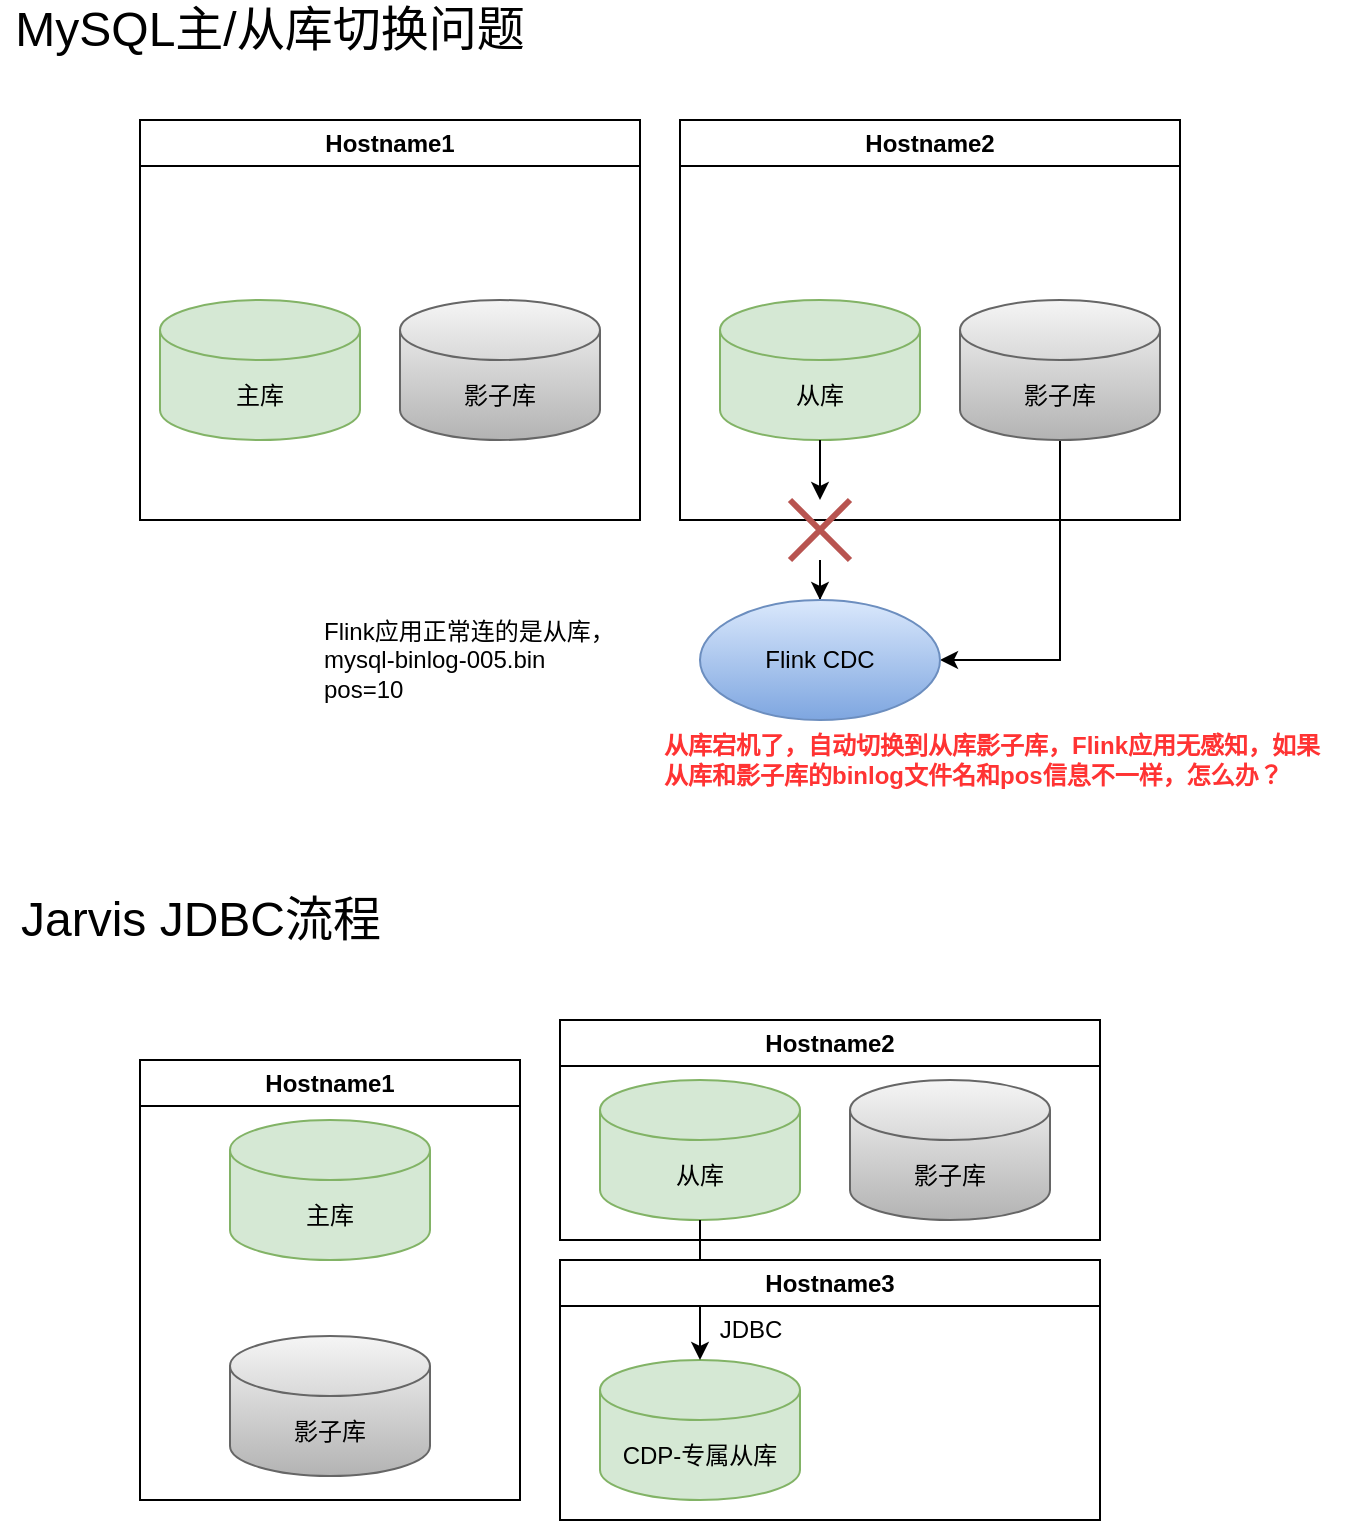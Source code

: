 <mxfile version="22.0.8" type="github">
  <diagram name="Page-1" id="32ATZdngchGKsi4qy3dn">
    <mxGraphModel dx="934" dy="562" grid="1" gridSize="10" guides="1" tooltips="1" connect="1" arrows="1" fold="1" page="1" pageScale="1" pageWidth="850" pageHeight="1100" math="0" shadow="0">
      <root>
        <mxCell id="0" />
        <mxCell id="1" parent="0" />
        <mxCell id="y7jmpfKo2dBx63ZG00Ak-2" value="&lt;font style=&quot;font-size: 24px;&quot;&gt;MySQL主/从库切换问题&lt;/font&gt;" style="text;html=1;strokeColor=none;fillColor=none;align=center;verticalAlign=middle;whiteSpace=wrap;rounded=0;" parent="1" vertex="1">
          <mxGeometry x="10" y="70" width="270" height="30" as="geometry" />
        </mxCell>
        <mxCell id="y7jmpfKo2dBx63ZG00Ak-3" value="主库" style="shape=cylinder3;whiteSpace=wrap;html=1;boundedLbl=1;backgroundOutline=1;size=15;fillColor=#d5e8d4;strokeColor=#82b366;" parent="1" vertex="1">
          <mxGeometry x="90" y="220" width="100" height="70" as="geometry" />
        </mxCell>
        <mxCell id="y7jmpfKo2dBx63ZG00Ak-4" value="影子库" style="shape=cylinder3;whiteSpace=wrap;html=1;boundedLbl=1;backgroundOutline=1;size=15;fillColor=#f5f5f5;gradientColor=#b3b3b3;strokeColor=#666666;" parent="1" vertex="1">
          <mxGeometry x="210" y="220" width="100" height="70" as="geometry" />
        </mxCell>
        <mxCell id="JSxCDw3PMIhSAgQZjtiB-2" style="edgeStyle=orthogonalEdgeStyle;rounded=0;orthogonalLoop=1;jettySize=auto;html=1;exitX=0.5;exitY=1;exitDx=0;exitDy=0;exitPerimeter=0;" edge="1" parent="1" source="y7jmpfKo2dBx63ZG00Ak-18" target="y7jmpfKo2dBx63ZG00Ak-15">
          <mxGeometry relative="1" as="geometry" />
        </mxCell>
        <mxCell id="y7jmpfKo2dBx63ZG00Ak-5" value="从库" style="shape=cylinder3;whiteSpace=wrap;html=1;boundedLbl=1;backgroundOutline=1;size=15;fillColor=#d5e8d4;strokeColor=#82b366;" parent="1" vertex="1">
          <mxGeometry x="370" y="220" width="100" height="70" as="geometry" />
        </mxCell>
        <mxCell id="JSxCDw3PMIhSAgQZjtiB-3" style="edgeStyle=orthogonalEdgeStyle;rounded=0;orthogonalLoop=1;jettySize=auto;html=1;exitX=0.5;exitY=1;exitDx=0;exitDy=0;exitPerimeter=0;entryX=1;entryY=0.5;entryDx=0;entryDy=0;" edge="1" parent="1" source="y7jmpfKo2dBx63ZG00Ak-6" target="y7jmpfKo2dBx63ZG00Ak-15">
          <mxGeometry relative="1" as="geometry" />
        </mxCell>
        <mxCell id="y7jmpfKo2dBx63ZG00Ak-6" value="影子库" style="shape=cylinder3;whiteSpace=wrap;html=1;boundedLbl=1;backgroundOutline=1;size=15;fillColor=#f5f5f5;gradientColor=#b3b3b3;strokeColor=#666666;" parent="1" vertex="1">
          <mxGeometry x="490" y="220" width="100" height="70" as="geometry" />
        </mxCell>
        <mxCell id="y7jmpfKo2dBx63ZG00Ak-7" value="Hostname1" style="swimlane;whiteSpace=wrap;html=1;" parent="1" vertex="1">
          <mxGeometry x="80" y="130" width="250" height="200" as="geometry" />
        </mxCell>
        <mxCell id="y7jmpfKo2dBx63ZG00Ak-8" value="Hostname2" style="swimlane;whiteSpace=wrap;html=1;" parent="1" vertex="1">
          <mxGeometry x="350" y="130" width="250" height="200" as="geometry" />
        </mxCell>
        <mxCell id="y7jmpfKo2dBx63ZG00Ak-15" value="Flink CDC" style="ellipse;whiteSpace=wrap;html=1;fillColor=#dae8fc;gradientColor=#7ea6e0;strokeColor=#6c8ebf;" parent="1" vertex="1">
          <mxGeometry x="360" y="370" width="120" height="60" as="geometry" />
        </mxCell>
        <mxCell id="y7jmpfKo2dBx63ZG00Ak-17" value="Flink应用正常连的是从库，&lt;br&gt;mysql-binlog-005.bin &lt;br&gt;pos=10" style="text;html=1;align=left;verticalAlign=middle;resizable=0;points=[];autosize=1;strokeColor=none;fillColor=none;" parent="1" vertex="1">
          <mxGeometry x="170" y="370" width="170" height="60" as="geometry" />
        </mxCell>
        <mxCell id="y7jmpfKo2dBx63ZG00Ak-21" value="&lt;b&gt;&lt;font color=&quot;#ff3333&quot;&gt;从库宕机了，自动切换到从库影子库，Flink应用无感知，如果&lt;br&gt;从库和影子库的binlog文件名和pos信息不一样，怎么办？&lt;/font&gt;&lt;/b&gt;" style="text;html=1;align=left;verticalAlign=middle;resizable=0;points=[];autosize=1;strokeColor=none;fillColor=none;" parent="1" vertex="1">
          <mxGeometry x="340" y="430" width="350" height="40" as="geometry" />
        </mxCell>
        <mxCell id="JSxCDw3PMIhSAgQZjtiB-4" value="" style="edgeStyle=orthogonalEdgeStyle;rounded=0;orthogonalLoop=1;jettySize=auto;html=1;exitX=0.5;exitY=1;exitDx=0;exitDy=0;exitPerimeter=0;" edge="1" parent="1" source="y7jmpfKo2dBx63ZG00Ak-5" target="y7jmpfKo2dBx63ZG00Ak-18">
          <mxGeometry relative="1" as="geometry">
            <mxPoint x="420" y="290" as="sourcePoint" />
            <mxPoint x="420" y="370" as="targetPoint" />
          </mxGeometry>
        </mxCell>
        <mxCell id="y7jmpfKo2dBx63ZG00Ak-18" value="" style="shape=umlDestroy;whiteSpace=wrap;html=1;strokeWidth=3;targetShapes=umlLifeline;fillColor=#f8cecc;strokeColor=#b85450;gradientColor=#ea6b66;" parent="1" vertex="1">
          <mxGeometry x="405" y="320" width="30" height="30" as="geometry" />
        </mxCell>
        <mxCell id="JSxCDw3PMIhSAgQZjtiB-5" value="&lt;font style=&quot;font-size: 24px;&quot;&gt;Jarvis JDBC流程&lt;/font&gt;" style="text;html=1;align=center;verticalAlign=middle;resizable=0;points=[];autosize=1;strokeColor=none;fillColor=none;" vertex="1" parent="1">
          <mxGeometry x="10" y="510" width="200" height="40" as="geometry" />
        </mxCell>
        <mxCell id="JSxCDw3PMIhSAgQZjtiB-9" value="从库" style="shape=cylinder3;whiteSpace=wrap;html=1;boundedLbl=1;backgroundOutline=1;size=15;fillColor=#d5e8d4;strokeColor=#82b366;" vertex="1" parent="1">
          <mxGeometry x="310" y="610" width="100" height="70" as="geometry" />
        </mxCell>
        <mxCell id="JSxCDw3PMIhSAgQZjtiB-10" value="影子库" style="shape=cylinder3;whiteSpace=wrap;html=1;boundedLbl=1;backgroundOutline=1;size=15;fillColor=#f5f5f5;strokeColor=#666666;gradientColor=#b3b3b3;" vertex="1" parent="1">
          <mxGeometry x="435" y="610" width="100" height="70" as="geometry" />
        </mxCell>
        <mxCell id="JSxCDw3PMIhSAgQZjtiB-11" value="CDP-专属从库" style="shape=cylinder3;whiteSpace=wrap;html=1;boundedLbl=1;backgroundOutline=1;size=15;fillColor=#d5e8d4;strokeColor=#82b366;" vertex="1" parent="1">
          <mxGeometry x="310" y="750" width="100" height="70" as="geometry" />
        </mxCell>
        <mxCell id="JSxCDw3PMIhSAgQZjtiB-12" style="edgeStyle=orthogonalEdgeStyle;rounded=0;orthogonalLoop=1;jettySize=auto;html=1;exitX=0.5;exitY=1;exitDx=0;exitDy=0;exitPerimeter=0;entryX=0.5;entryY=0;entryDx=0;entryDy=0;entryPerimeter=0;" edge="1" parent="1" source="JSxCDw3PMIhSAgQZjtiB-9" target="JSxCDw3PMIhSAgQZjtiB-11">
          <mxGeometry relative="1" as="geometry" />
        </mxCell>
        <mxCell id="JSxCDw3PMIhSAgQZjtiB-13" value="JDBC" style="text;html=1;align=center;verticalAlign=middle;resizable=0;points=[];autosize=1;strokeColor=none;fillColor=none;" vertex="1" parent="1">
          <mxGeometry x="360" y="720" width="50" height="30" as="geometry" />
        </mxCell>
        <mxCell id="JSxCDw3PMIhSAgQZjtiB-14" value="Hostname1" style="swimlane;whiteSpace=wrap;html=1;" vertex="1" parent="1">
          <mxGeometry x="80" y="600" width="190" height="220" as="geometry" />
        </mxCell>
        <mxCell id="JSxCDw3PMIhSAgQZjtiB-7" value="主库" style="shape=cylinder3;whiteSpace=wrap;html=1;boundedLbl=1;backgroundOutline=1;size=15;fillColor=#d5e8d4;strokeColor=#82b366;" vertex="1" parent="JSxCDw3PMIhSAgQZjtiB-14">
          <mxGeometry x="45" y="30" width="100" height="70" as="geometry" />
        </mxCell>
        <mxCell id="JSxCDw3PMIhSAgQZjtiB-8" value="影子库" style="shape=cylinder3;whiteSpace=wrap;html=1;boundedLbl=1;backgroundOutline=1;size=15;fillColor=#f5f5f5;strokeColor=#666666;gradientColor=#b3b3b3;" vertex="1" parent="JSxCDw3PMIhSAgQZjtiB-14">
          <mxGeometry x="45" y="138" width="100" height="70" as="geometry" />
        </mxCell>
        <mxCell id="JSxCDw3PMIhSAgQZjtiB-15" value="Hostname2" style="swimlane;whiteSpace=wrap;html=1;" vertex="1" parent="1">
          <mxGeometry x="290" y="580" width="270" height="110" as="geometry" />
        </mxCell>
        <mxCell id="JSxCDw3PMIhSAgQZjtiB-18" value="Hostname3" style="swimlane;whiteSpace=wrap;html=1;" vertex="1" parent="1">
          <mxGeometry x="290" y="700" width="270" height="130" as="geometry" />
        </mxCell>
      </root>
    </mxGraphModel>
  </diagram>
</mxfile>
